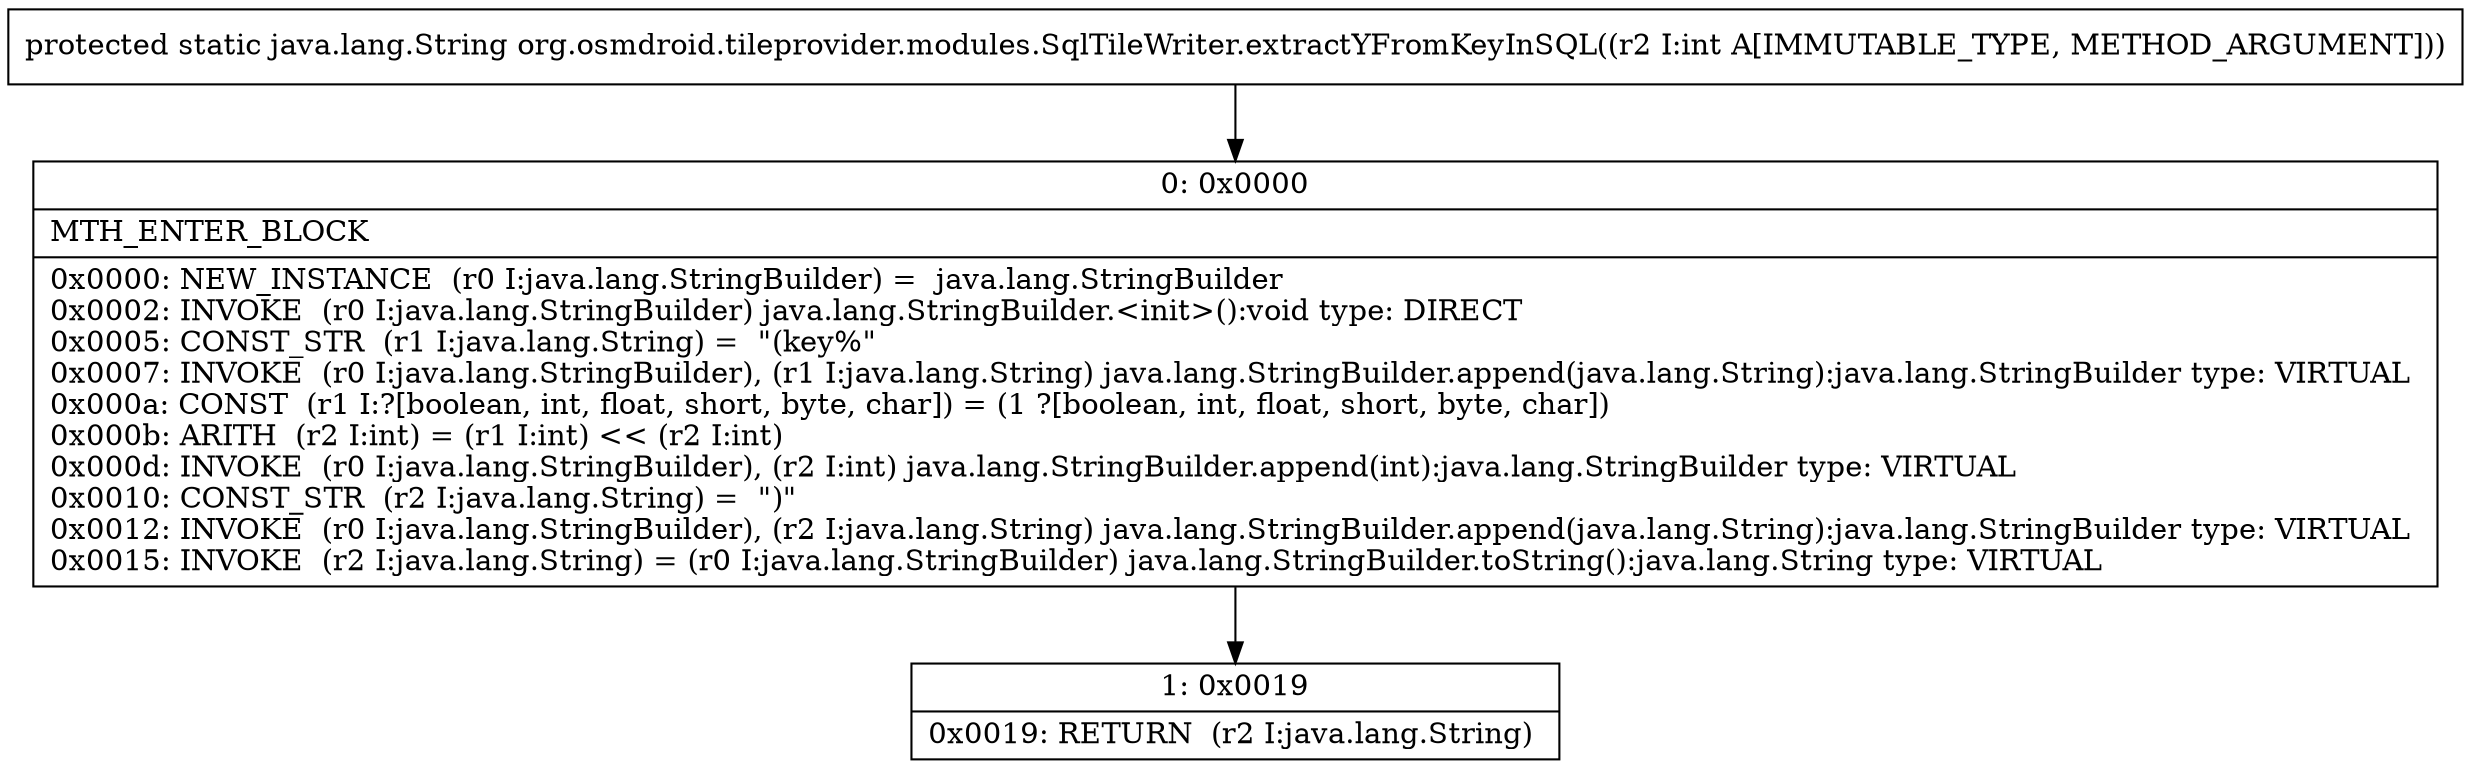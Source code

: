 digraph "CFG fororg.osmdroid.tileprovider.modules.SqlTileWriter.extractYFromKeyInSQL(I)Ljava\/lang\/String;" {
Node_0 [shape=record,label="{0\:\ 0x0000|MTH_ENTER_BLOCK\l|0x0000: NEW_INSTANCE  (r0 I:java.lang.StringBuilder) =  java.lang.StringBuilder \l0x0002: INVOKE  (r0 I:java.lang.StringBuilder) java.lang.StringBuilder.\<init\>():void type: DIRECT \l0x0005: CONST_STR  (r1 I:java.lang.String) =  \"(key%\" \l0x0007: INVOKE  (r0 I:java.lang.StringBuilder), (r1 I:java.lang.String) java.lang.StringBuilder.append(java.lang.String):java.lang.StringBuilder type: VIRTUAL \l0x000a: CONST  (r1 I:?[boolean, int, float, short, byte, char]) = (1 ?[boolean, int, float, short, byte, char]) \l0x000b: ARITH  (r2 I:int) = (r1 I:int) \<\< (r2 I:int) \l0x000d: INVOKE  (r0 I:java.lang.StringBuilder), (r2 I:int) java.lang.StringBuilder.append(int):java.lang.StringBuilder type: VIRTUAL \l0x0010: CONST_STR  (r2 I:java.lang.String) =  \")\" \l0x0012: INVOKE  (r0 I:java.lang.StringBuilder), (r2 I:java.lang.String) java.lang.StringBuilder.append(java.lang.String):java.lang.StringBuilder type: VIRTUAL \l0x0015: INVOKE  (r2 I:java.lang.String) = (r0 I:java.lang.StringBuilder) java.lang.StringBuilder.toString():java.lang.String type: VIRTUAL \l}"];
Node_1 [shape=record,label="{1\:\ 0x0019|0x0019: RETURN  (r2 I:java.lang.String) \l}"];
MethodNode[shape=record,label="{protected static java.lang.String org.osmdroid.tileprovider.modules.SqlTileWriter.extractYFromKeyInSQL((r2 I:int A[IMMUTABLE_TYPE, METHOD_ARGUMENT])) }"];
MethodNode -> Node_0;
Node_0 -> Node_1;
}


